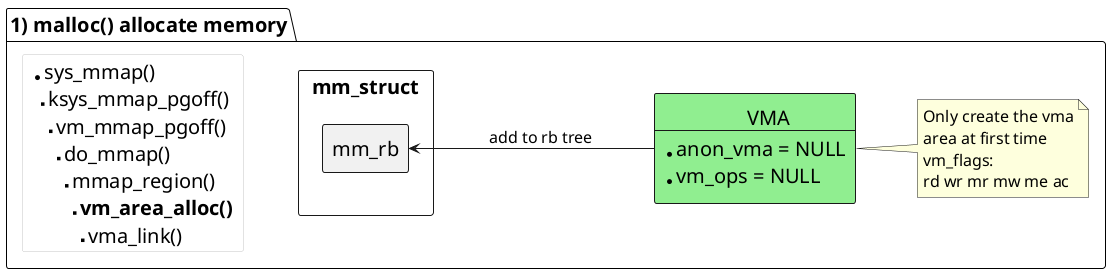 @startuml
left to right direction
skinparam ComponentStyle rectangle
skinparam Component {
    FontSize 20
    BorderThickness 1
}

skinparam Package {
    FontSize 20
    BorderThickness 1
}

skinparam Card {
    FontSize 20
    BorderThickness 0
}

skinparam Note {
    FontSize 16
}

skinparam ArrowFontSize 16

package "1) malloc() allocate memory" as p1 {
    card c1 #transparent [
    * sys_mmap()
    ** ksys_mmap_pgoff()
    *** vm_mmap_pgoff()
    **** do_mmap()
    ***** mmap_region()
    ****** **vm_area_alloc()**
    ******* vma_link()
    ]

    component mm_struct {
        [mm_rb]
    }

    component vma #LightGreen [
        \t\tVMA
        ----
        * anon_vma = NULL
        * vm_ops = NULL
    ]

    note right of vma
        Only create the vma
        area at first time
        vm_flags:
        rd wr mr mw me ac
    end note

    c1-down[hidden]-[mm_struct]
    [mm_rb]<---[vma] : add to rb tree

}

@enduml